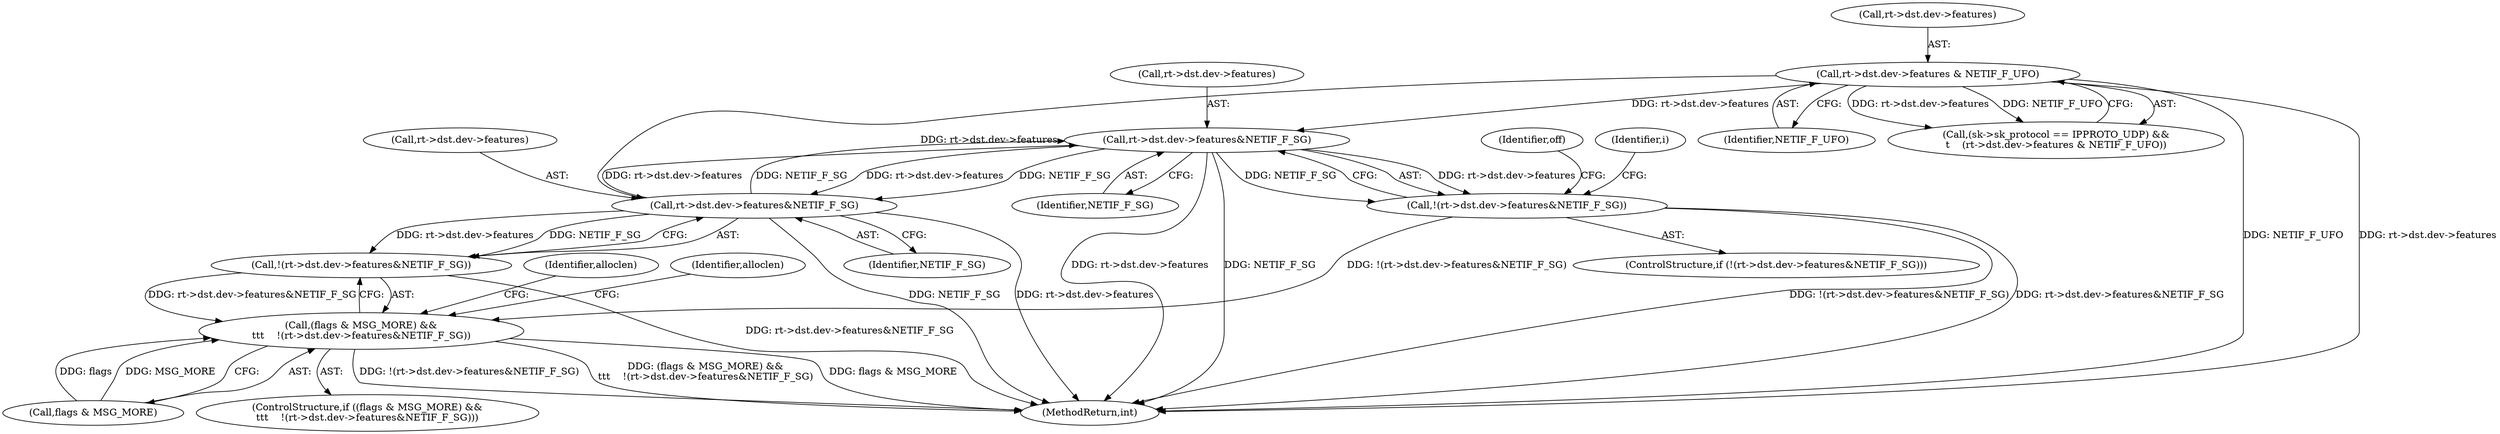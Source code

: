digraph "0_linux_2811ebac2521ceac84f2bdae402455baa6a7fb47@pointer" {
"1001141" [label="(Call,rt->dst.dev->features&NETIF_F_SG)"];
"1000863" [label="(Call,rt->dst.dev->features&NETIF_F_SG)"];
"1001141" [label="(Call,rt->dst.dev->features&NETIF_F_SG)"];
"1000704" [label="(Call,rt->dst.dev->features & NETIF_F_UFO)"];
"1000862" [label="(Call,!(rt->dst.dev->features&NETIF_F_SG))"];
"1000858" [label="(Call,(flags & MSG_MORE) &&\n\t\t\t    !(rt->dst.dev->features&NETIF_F_SG))"];
"1001140" [label="(Call,!(rt->dst.dev->features&NETIF_F_SG))"];
"1000857" [label="(ControlStructure,if ((flags & MSG_MORE) &&\n\t\t\t    !(rt->dst.dev->features&NETIF_F_SG)))"];
"1000864" [label="(Call,rt->dst.dev->features)"];
"1000858" [label="(Call,(flags & MSG_MORE) &&\n\t\t\t    !(rt->dst.dev->features&NETIF_F_SG))"];
"1000863" [label="(Call,rt->dst.dev->features&NETIF_F_SG)"];
"1001341" [label="(MethodReturn,int)"];
"1000859" [label="(Call,flags & MSG_MORE)"];
"1001141" [label="(Call,rt->dst.dev->features&NETIF_F_SG)"];
"1000877" [label="(Identifier,alloclen)"];
"1001153" [label="(Identifier,off)"];
"1000712" [label="(Identifier,NETIF_F_UFO)"];
"1000862" [label="(Call,!(rt->dst.dev->features&NETIF_F_SG))"];
"1000871" [label="(Identifier,NETIF_F_SG)"];
"1000704" [label="(Call,rt->dst.dev->features & NETIF_F_UFO)"];
"1001149" [label="(Identifier,NETIF_F_SG)"];
"1000873" [label="(Identifier,alloclen)"];
"1000698" [label="(Call,(sk->sk_protocol == IPPROTO_UDP) &&\n\t    (rt->dst.dev->features & NETIF_F_UFO))"];
"1001182" [label="(Identifier,i)"];
"1001139" [label="(ControlStructure,if (!(rt->dst.dev->features&NETIF_F_SG)))"];
"1001142" [label="(Call,rt->dst.dev->features)"];
"1001140" [label="(Call,!(rt->dst.dev->features&NETIF_F_SG))"];
"1000705" [label="(Call,rt->dst.dev->features)"];
"1001141" -> "1001140"  [label="AST: "];
"1001141" -> "1001149"  [label="CFG: "];
"1001142" -> "1001141"  [label="AST: "];
"1001149" -> "1001141"  [label="AST: "];
"1001140" -> "1001141"  [label="CFG: "];
"1001141" -> "1001341"  [label="DDG: rt->dst.dev->features"];
"1001141" -> "1001341"  [label="DDG: NETIF_F_SG"];
"1001141" -> "1000863"  [label="DDG: rt->dst.dev->features"];
"1001141" -> "1000863"  [label="DDG: NETIF_F_SG"];
"1001141" -> "1001140"  [label="DDG: rt->dst.dev->features"];
"1001141" -> "1001140"  [label="DDG: NETIF_F_SG"];
"1000863" -> "1001141"  [label="DDG: rt->dst.dev->features"];
"1000863" -> "1001141"  [label="DDG: NETIF_F_SG"];
"1000704" -> "1001141"  [label="DDG: rt->dst.dev->features"];
"1000863" -> "1000862"  [label="AST: "];
"1000863" -> "1000871"  [label="CFG: "];
"1000864" -> "1000863"  [label="AST: "];
"1000871" -> "1000863"  [label="AST: "];
"1000862" -> "1000863"  [label="CFG: "];
"1000863" -> "1001341"  [label="DDG: NETIF_F_SG"];
"1000863" -> "1001341"  [label="DDG: rt->dst.dev->features"];
"1000863" -> "1000862"  [label="DDG: rt->dst.dev->features"];
"1000863" -> "1000862"  [label="DDG: NETIF_F_SG"];
"1000704" -> "1000863"  [label="DDG: rt->dst.dev->features"];
"1000704" -> "1000698"  [label="AST: "];
"1000704" -> "1000712"  [label="CFG: "];
"1000705" -> "1000704"  [label="AST: "];
"1000712" -> "1000704"  [label="AST: "];
"1000698" -> "1000704"  [label="CFG: "];
"1000704" -> "1001341"  [label="DDG: NETIF_F_UFO"];
"1000704" -> "1001341"  [label="DDG: rt->dst.dev->features"];
"1000704" -> "1000698"  [label="DDG: rt->dst.dev->features"];
"1000704" -> "1000698"  [label="DDG: NETIF_F_UFO"];
"1000862" -> "1000858"  [label="AST: "];
"1000858" -> "1000862"  [label="CFG: "];
"1000862" -> "1001341"  [label="DDG: rt->dst.dev->features&NETIF_F_SG"];
"1000862" -> "1000858"  [label="DDG: rt->dst.dev->features&NETIF_F_SG"];
"1000858" -> "1000857"  [label="AST: "];
"1000858" -> "1000859"  [label="CFG: "];
"1000859" -> "1000858"  [label="AST: "];
"1000873" -> "1000858"  [label="CFG: "];
"1000877" -> "1000858"  [label="CFG: "];
"1000858" -> "1001341"  [label="DDG: (flags & MSG_MORE) &&\n\t\t\t    !(rt->dst.dev->features&NETIF_F_SG)"];
"1000858" -> "1001341"  [label="DDG: flags & MSG_MORE"];
"1000858" -> "1001341"  [label="DDG: !(rt->dst.dev->features&NETIF_F_SG)"];
"1000859" -> "1000858"  [label="DDG: flags"];
"1000859" -> "1000858"  [label="DDG: MSG_MORE"];
"1001140" -> "1000858"  [label="DDG: !(rt->dst.dev->features&NETIF_F_SG)"];
"1001140" -> "1001139"  [label="AST: "];
"1001153" -> "1001140"  [label="CFG: "];
"1001182" -> "1001140"  [label="CFG: "];
"1001140" -> "1001341"  [label="DDG: !(rt->dst.dev->features&NETIF_F_SG)"];
"1001140" -> "1001341"  [label="DDG: rt->dst.dev->features&NETIF_F_SG"];
}
